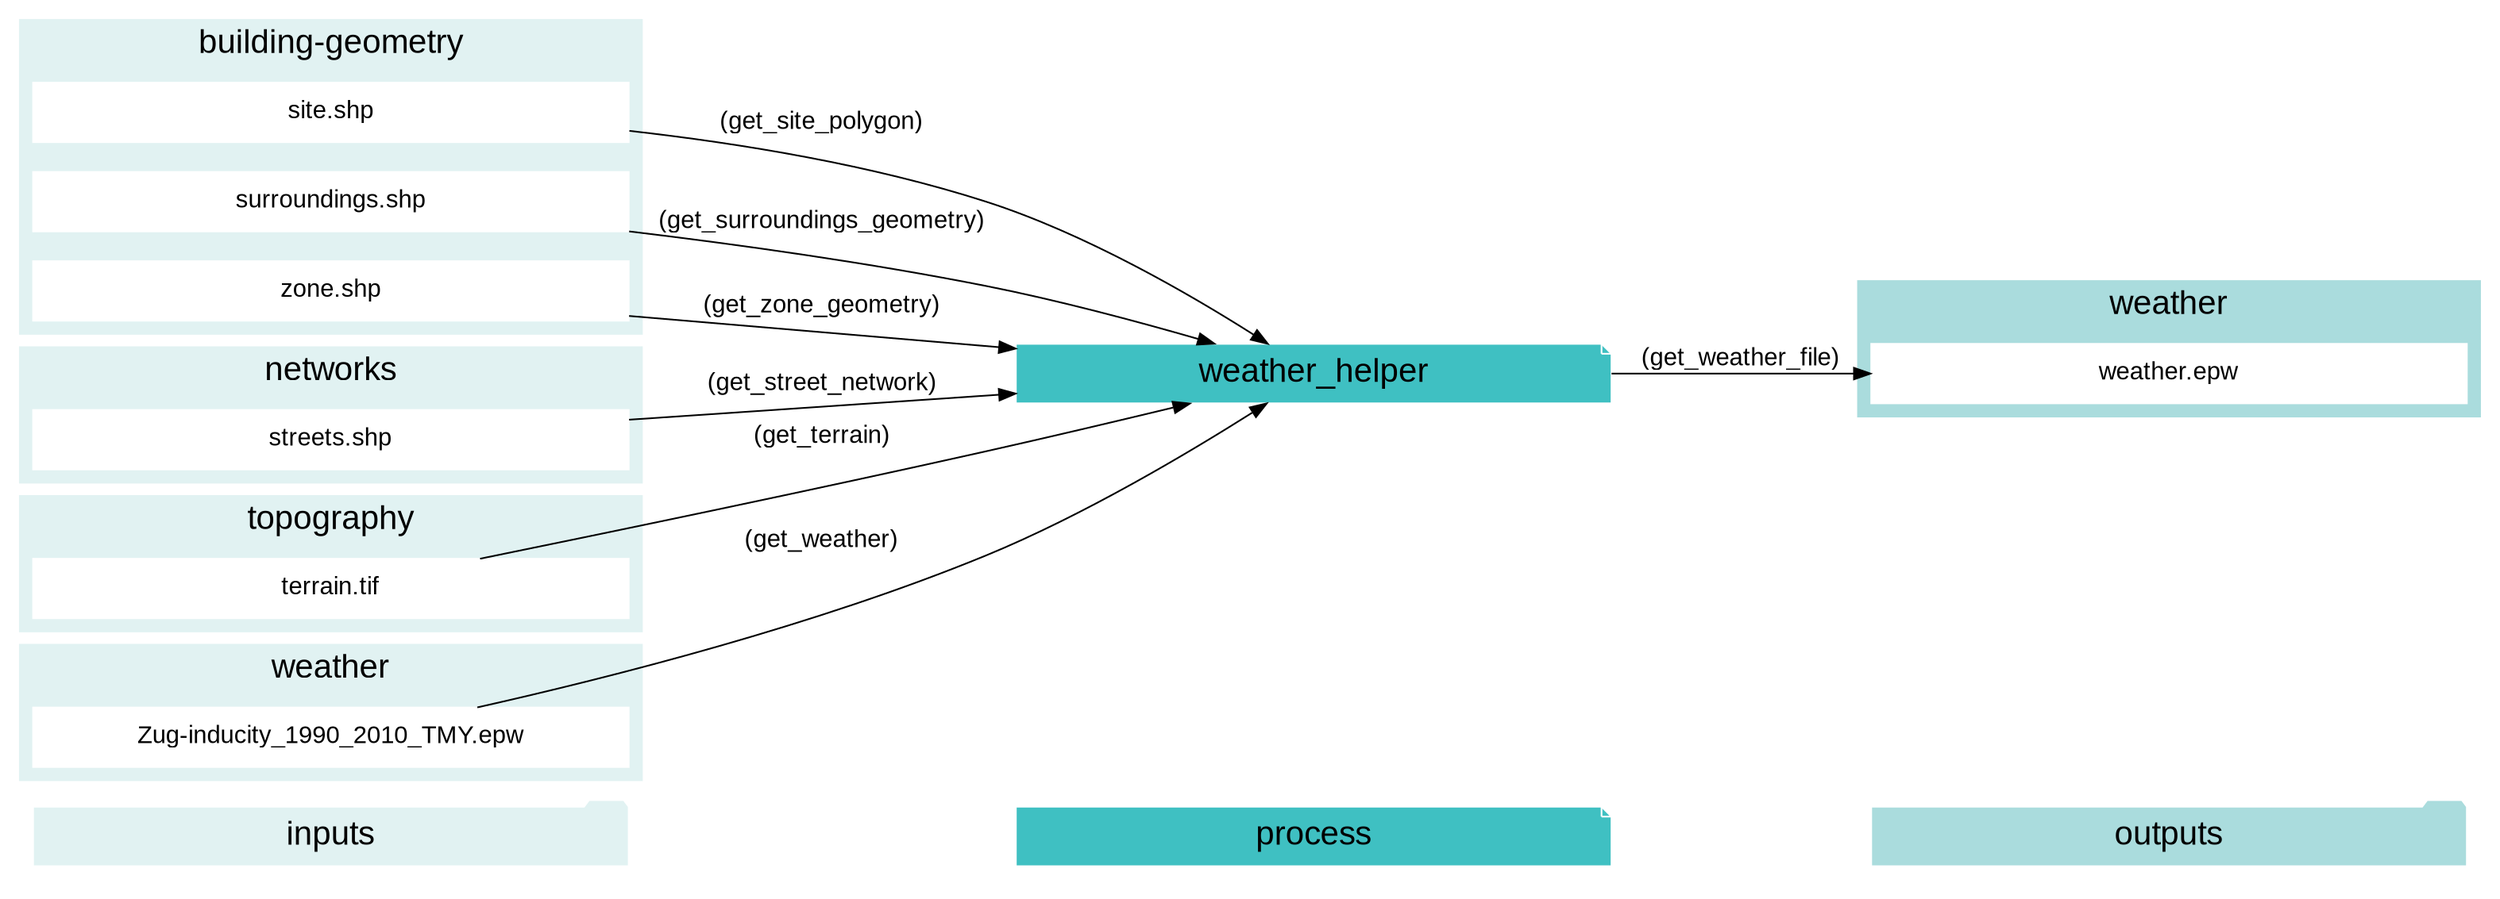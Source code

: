 digraph trace_inputlocator {
    rankdir="LR";
    graph [overlap=false, fontname=arial];
    node [shape=box, style=filled, color=white, fontsize=15, fontname=arial, fixedsize=true, width=5];
    edge [fontname=arial, fontsize = 15]
    newrank=true
    subgraph cluster_legend {
    fontsize=25
    style=invis
    "process"[style=filled, fillcolor="#3FC0C2", shape=note, fontsize=20, fontname="arial"]
    "inputs" [style=filled, shape=folder, color=white, fillcolor="#E1F2F2", fontsize=20]
    "outputs"[style=filled, shape=folder, color=white, fillcolor="#aadcdd", fontsize=20]
    "inputs"->"process"[style=invis]
    "process"->"outputs"[style=invis]
    }
    "weather_helper"[style=filled, color=white, fillcolor="#3FC0C2", shape=note, fontsize=20, fontname=arial];
    subgraph cluster_0_in {
        style = filled;
        color = "#E1F2F2";
        fontsize = 20;
        rank=same;
        label="building-geometry";
        "site.shp"
        "surroundings.shp"
        "zone.shp"
    }
    subgraph cluster_1_in {
        style = filled;
        color = "#E1F2F2";
        fontsize = 20;
        rank=same;
        label="networks";
        "streets.shp"
    }
    subgraph cluster_2_in {
        style = filled;
        color = "#E1F2F2";
        fontsize = 20;
        rank=same;
        label="topography";
        "terrain.tif"
    }
    subgraph cluster_3_in {
        style = filled;
        color = "#E1F2F2";
        fontsize = 20;
        rank=same;
        label="weather";
        "Zug-inducity_1990_2010_TMY.epw"
    }
    subgraph cluster_3_out {
        style = filled;
        color = "#aadcdd";
        fontsize = 20;
        rank=same;
        label="weather";
        "weather.epw"
    }
    "site.shp" -> "weather_helper"[label="(get_site_polygon)"]
    "streets.shp" -> "weather_helper"[label="(get_street_network)"]
    "surroundings.shp" -> "weather_helper"[label="(get_surroundings_geometry)"]
    "terrain.tif" -> "weather_helper"[label="(get_terrain)"]
    "Zug-inducity_1990_2010_TMY.epw" -> "weather_helper"[label="(get_weather)"]
    "zone.shp" -> "weather_helper"[label="(get_zone_geometry)"]
    "weather_helper" -> "weather.epw"[label="(get_weather_file)"]
    }